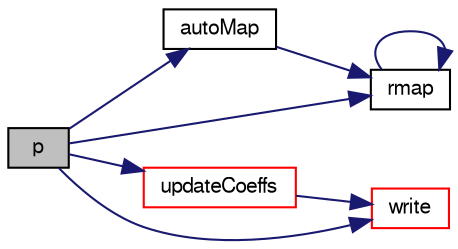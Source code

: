 digraph "p"
{
  bgcolor="transparent";
  edge [fontname="FreeSans",fontsize="10",labelfontname="FreeSans",labelfontsize="10"];
  node [fontname="FreeSans",fontsize="10",shape=record];
  rankdir="LR";
  Node31 [label="p",height=0.2,width=0.4,color="black", fillcolor="grey75", style="filled", fontcolor="black"];
  Node31 -> Node32 [color="midnightblue",fontsize="10",style="solid",fontname="FreeSans"];
  Node32 [label="autoMap",height=0.2,width=0.4,color="black",URL="$a30546.html#a0ab0c43ce90d756c88dd81e3d0a9eef5",tooltip="Map (and resize as needed) from self given a mapping object. "];
  Node32 -> Node33 [color="midnightblue",fontsize="10",style="solid",fontname="FreeSans"];
  Node33 [label="rmap",height=0.2,width=0.4,color="black",URL="$a30546.html#a713277715ccc0a5ef466b0516d44731f",tooltip="Reverse map the given fvPatchField onto this fvPatchField. "];
  Node33 -> Node33 [color="midnightblue",fontsize="10",style="solid",fontname="FreeSans"];
  Node31 -> Node33 [color="midnightblue",fontsize="10",style="solid",fontname="FreeSans"];
  Node31 -> Node34 [color="midnightblue",fontsize="10",style="solid",fontname="FreeSans"];
  Node34 [label="updateCoeffs",height=0.2,width=0.4,color="red",URL="$a30546.html#a7e24eafac629d3733181cd942d4c902f",tooltip="Update the coefficients associated with the patch field. "];
  Node34 -> Node37 [color="midnightblue",fontsize="10",style="solid",fontname="FreeSans"];
  Node37 [label="write",height=0.2,width=0.4,color="red",URL="$a30546.html#a293fdfec8bdfbd5c3913ab4c9f3454ff",tooltip="Write. "];
  Node31 -> Node37 [color="midnightblue",fontsize="10",style="solid",fontname="FreeSans"];
}
